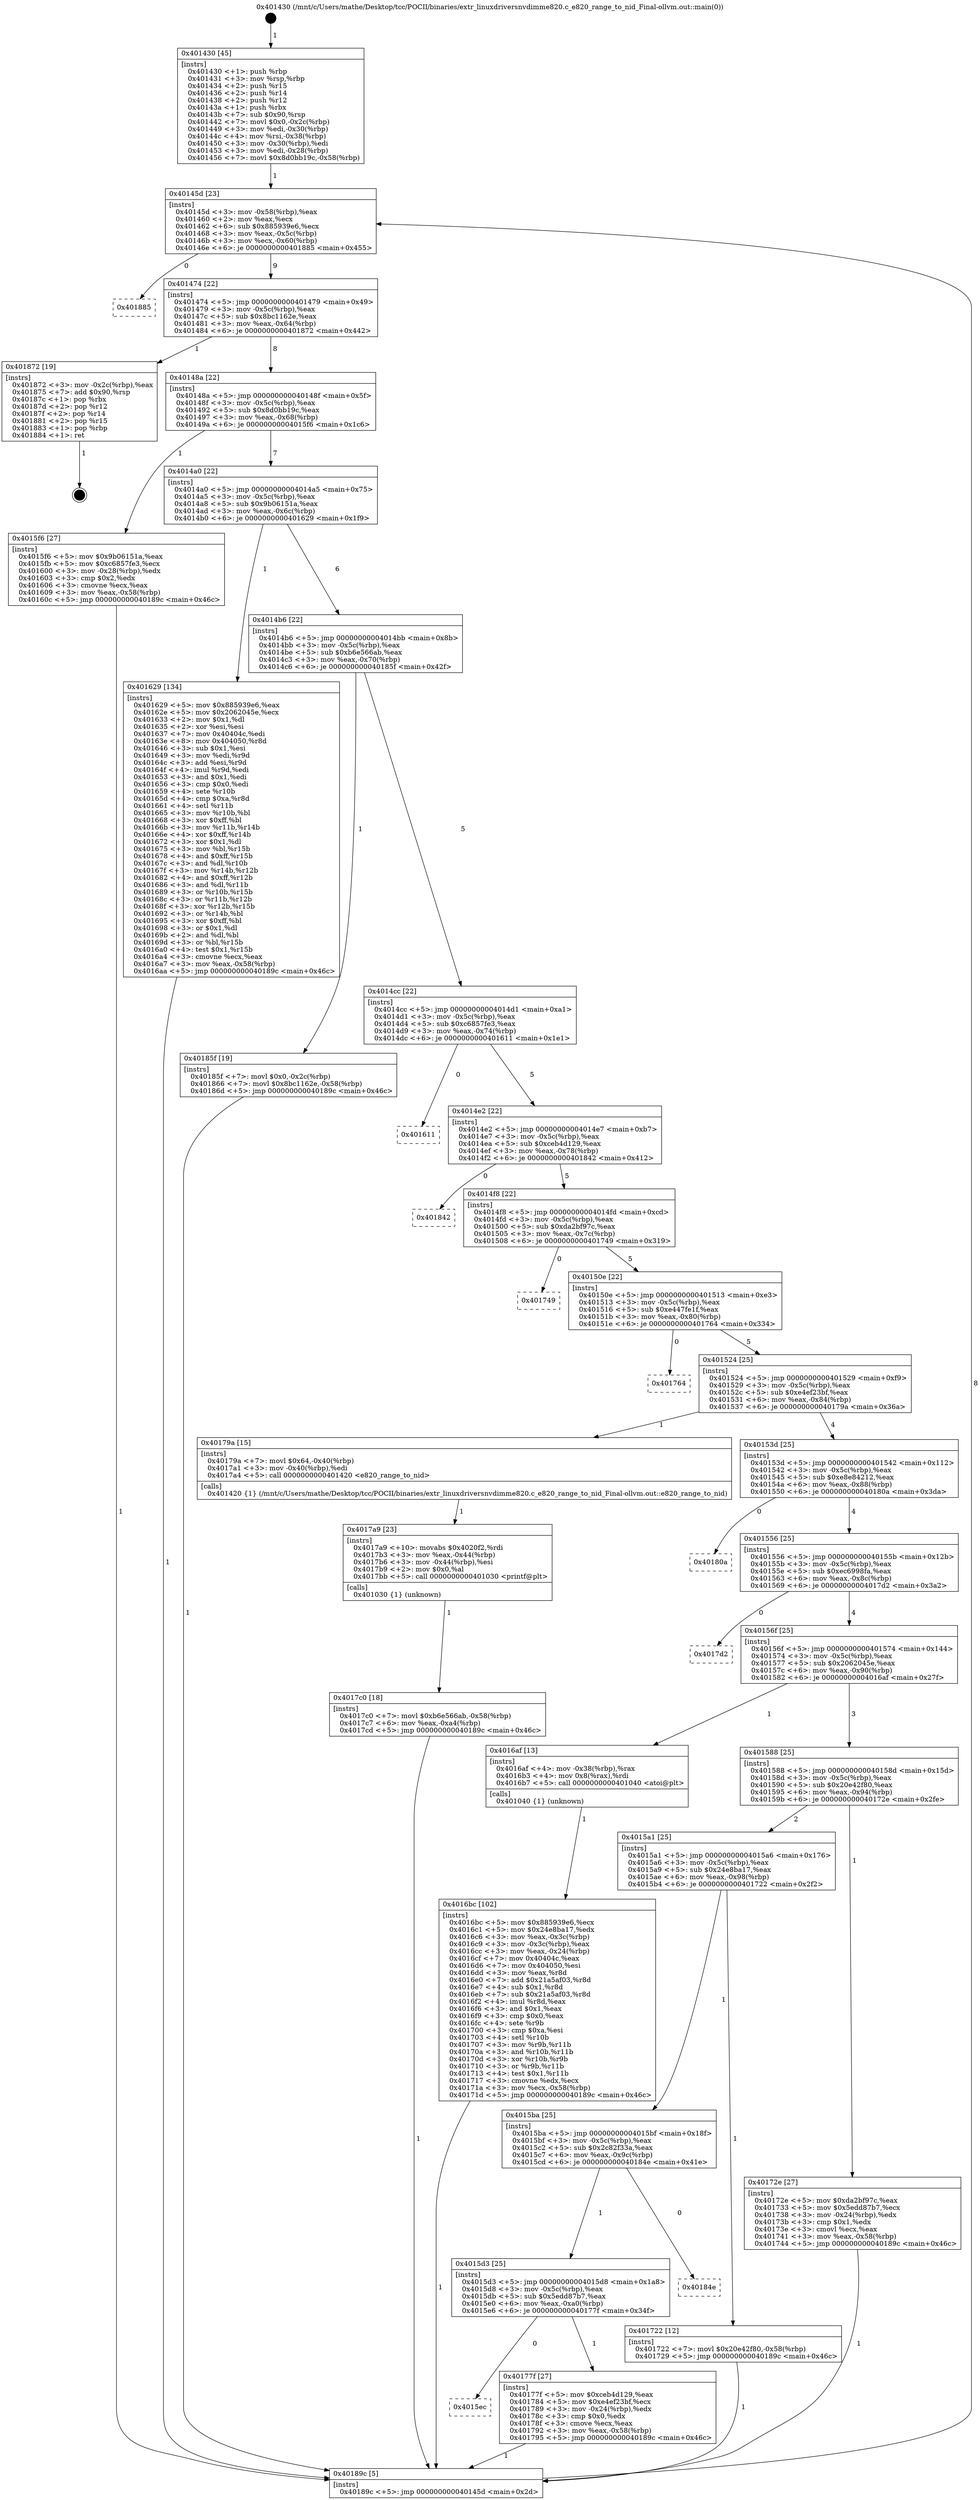 digraph "0x401430" {
  label = "0x401430 (/mnt/c/Users/mathe/Desktop/tcc/POCII/binaries/extr_linuxdriversnvdimme820.c_e820_range_to_nid_Final-ollvm.out::main(0))"
  labelloc = "t"
  node[shape=record]

  Entry [label="",width=0.3,height=0.3,shape=circle,fillcolor=black,style=filled]
  "0x40145d" [label="{
     0x40145d [23]\l
     | [instrs]\l
     &nbsp;&nbsp;0x40145d \<+3\>: mov -0x58(%rbp),%eax\l
     &nbsp;&nbsp;0x401460 \<+2\>: mov %eax,%ecx\l
     &nbsp;&nbsp;0x401462 \<+6\>: sub $0x885939e6,%ecx\l
     &nbsp;&nbsp;0x401468 \<+3\>: mov %eax,-0x5c(%rbp)\l
     &nbsp;&nbsp;0x40146b \<+3\>: mov %ecx,-0x60(%rbp)\l
     &nbsp;&nbsp;0x40146e \<+6\>: je 0000000000401885 \<main+0x455\>\l
  }"]
  "0x401885" [label="{
     0x401885\l
  }", style=dashed]
  "0x401474" [label="{
     0x401474 [22]\l
     | [instrs]\l
     &nbsp;&nbsp;0x401474 \<+5\>: jmp 0000000000401479 \<main+0x49\>\l
     &nbsp;&nbsp;0x401479 \<+3\>: mov -0x5c(%rbp),%eax\l
     &nbsp;&nbsp;0x40147c \<+5\>: sub $0x8bc1162e,%eax\l
     &nbsp;&nbsp;0x401481 \<+3\>: mov %eax,-0x64(%rbp)\l
     &nbsp;&nbsp;0x401484 \<+6\>: je 0000000000401872 \<main+0x442\>\l
  }"]
  Exit [label="",width=0.3,height=0.3,shape=circle,fillcolor=black,style=filled,peripheries=2]
  "0x401872" [label="{
     0x401872 [19]\l
     | [instrs]\l
     &nbsp;&nbsp;0x401872 \<+3\>: mov -0x2c(%rbp),%eax\l
     &nbsp;&nbsp;0x401875 \<+7\>: add $0x90,%rsp\l
     &nbsp;&nbsp;0x40187c \<+1\>: pop %rbx\l
     &nbsp;&nbsp;0x40187d \<+2\>: pop %r12\l
     &nbsp;&nbsp;0x40187f \<+2\>: pop %r14\l
     &nbsp;&nbsp;0x401881 \<+2\>: pop %r15\l
     &nbsp;&nbsp;0x401883 \<+1\>: pop %rbp\l
     &nbsp;&nbsp;0x401884 \<+1\>: ret\l
  }"]
  "0x40148a" [label="{
     0x40148a [22]\l
     | [instrs]\l
     &nbsp;&nbsp;0x40148a \<+5\>: jmp 000000000040148f \<main+0x5f\>\l
     &nbsp;&nbsp;0x40148f \<+3\>: mov -0x5c(%rbp),%eax\l
     &nbsp;&nbsp;0x401492 \<+5\>: sub $0x8d0bb19c,%eax\l
     &nbsp;&nbsp;0x401497 \<+3\>: mov %eax,-0x68(%rbp)\l
     &nbsp;&nbsp;0x40149a \<+6\>: je 00000000004015f6 \<main+0x1c6\>\l
  }"]
  "0x4017c0" [label="{
     0x4017c0 [18]\l
     | [instrs]\l
     &nbsp;&nbsp;0x4017c0 \<+7\>: movl $0xb6e566ab,-0x58(%rbp)\l
     &nbsp;&nbsp;0x4017c7 \<+6\>: mov %eax,-0xa4(%rbp)\l
     &nbsp;&nbsp;0x4017cd \<+5\>: jmp 000000000040189c \<main+0x46c\>\l
  }"]
  "0x4015f6" [label="{
     0x4015f6 [27]\l
     | [instrs]\l
     &nbsp;&nbsp;0x4015f6 \<+5\>: mov $0x9b06151a,%eax\l
     &nbsp;&nbsp;0x4015fb \<+5\>: mov $0xc6857fe3,%ecx\l
     &nbsp;&nbsp;0x401600 \<+3\>: mov -0x28(%rbp),%edx\l
     &nbsp;&nbsp;0x401603 \<+3\>: cmp $0x2,%edx\l
     &nbsp;&nbsp;0x401606 \<+3\>: cmovne %ecx,%eax\l
     &nbsp;&nbsp;0x401609 \<+3\>: mov %eax,-0x58(%rbp)\l
     &nbsp;&nbsp;0x40160c \<+5\>: jmp 000000000040189c \<main+0x46c\>\l
  }"]
  "0x4014a0" [label="{
     0x4014a0 [22]\l
     | [instrs]\l
     &nbsp;&nbsp;0x4014a0 \<+5\>: jmp 00000000004014a5 \<main+0x75\>\l
     &nbsp;&nbsp;0x4014a5 \<+3\>: mov -0x5c(%rbp),%eax\l
     &nbsp;&nbsp;0x4014a8 \<+5\>: sub $0x9b06151a,%eax\l
     &nbsp;&nbsp;0x4014ad \<+3\>: mov %eax,-0x6c(%rbp)\l
     &nbsp;&nbsp;0x4014b0 \<+6\>: je 0000000000401629 \<main+0x1f9\>\l
  }"]
  "0x40189c" [label="{
     0x40189c [5]\l
     | [instrs]\l
     &nbsp;&nbsp;0x40189c \<+5\>: jmp 000000000040145d \<main+0x2d\>\l
  }"]
  "0x401430" [label="{
     0x401430 [45]\l
     | [instrs]\l
     &nbsp;&nbsp;0x401430 \<+1\>: push %rbp\l
     &nbsp;&nbsp;0x401431 \<+3\>: mov %rsp,%rbp\l
     &nbsp;&nbsp;0x401434 \<+2\>: push %r15\l
     &nbsp;&nbsp;0x401436 \<+2\>: push %r14\l
     &nbsp;&nbsp;0x401438 \<+2\>: push %r12\l
     &nbsp;&nbsp;0x40143a \<+1\>: push %rbx\l
     &nbsp;&nbsp;0x40143b \<+7\>: sub $0x90,%rsp\l
     &nbsp;&nbsp;0x401442 \<+7\>: movl $0x0,-0x2c(%rbp)\l
     &nbsp;&nbsp;0x401449 \<+3\>: mov %edi,-0x30(%rbp)\l
     &nbsp;&nbsp;0x40144c \<+4\>: mov %rsi,-0x38(%rbp)\l
     &nbsp;&nbsp;0x401450 \<+3\>: mov -0x30(%rbp),%edi\l
     &nbsp;&nbsp;0x401453 \<+3\>: mov %edi,-0x28(%rbp)\l
     &nbsp;&nbsp;0x401456 \<+7\>: movl $0x8d0bb19c,-0x58(%rbp)\l
  }"]
  "0x4017a9" [label="{
     0x4017a9 [23]\l
     | [instrs]\l
     &nbsp;&nbsp;0x4017a9 \<+10\>: movabs $0x4020f2,%rdi\l
     &nbsp;&nbsp;0x4017b3 \<+3\>: mov %eax,-0x44(%rbp)\l
     &nbsp;&nbsp;0x4017b6 \<+3\>: mov -0x44(%rbp),%esi\l
     &nbsp;&nbsp;0x4017b9 \<+2\>: mov $0x0,%al\l
     &nbsp;&nbsp;0x4017bb \<+5\>: call 0000000000401030 \<printf@plt\>\l
     | [calls]\l
     &nbsp;&nbsp;0x401030 \{1\} (unknown)\l
  }"]
  "0x401629" [label="{
     0x401629 [134]\l
     | [instrs]\l
     &nbsp;&nbsp;0x401629 \<+5\>: mov $0x885939e6,%eax\l
     &nbsp;&nbsp;0x40162e \<+5\>: mov $0x2062045e,%ecx\l
     &nbsp;&nbsp;0x401633 \<+2\>: mov $0x1,%dl\l
     &nbsp;&nbsp;0x401635 \<+2\>: xor %esi,%esi\l
     &nbsp;&nbsp;0x401637 \<+7\>: mov 0x40404c,%edi\l
     &nbsp;&nbsp;0x40163e \<+8\>: mov 0x404050,%r8d\l
     &nbsp;&nbsp;0x401646 \<+3\>: sub $0x1,%esi\l
     &nbsp;&nbsp;0x401649 \<+3\>: mov %edi,%r9d\l
     &nbsp;&nbsp;0x40164c \<+3\>: add %esi,%r9d\l
     &nbsp;&nbsp;0x40164f \<+4\>: imul %r9d,%edi\l
     &nbsp;&nbsp;0x401653 \<+3\>: and $0x1,%edi\l
     &nbsp;&nbsp;0x401656 \<+3\>: cmp $0x0,%edi\l
     &nbsp;&nbsp;0x401659 \<+4\>: sete %r10b\l
     &nbsp;&nbsp;0x40165d \<+4\>: cmp $0xa,%r8d\l
     &nbsp;&nbsp;0x401661 \<+4\>: setl %r11b\l
     &nbsp;&nbsp;0x401665 \<+3\>: mov %r10b,%bl\l
     &nbsp;&nbsp;0x401668 \<+3\>: xor $0xff,%bl\l
     &nbsp;&nbsp;0x40166b \<+3\>: mov %r11b,%r14b\l
     &nbsp;&nbsp;0x40166e \<+4\>: xor $0xff,%r14b\l
     &nbsp;&nbsp;0x401672 \<+3\>: xor $0x1,%dl\l
     &nbsp;&nbsp;0x401675 \<+3\>: mov %bl,%r15b\l
     &nbsp;&nbsp;0x401678 \<+4\>: and $0xff,%r15b\l
     &nbsp;&nbsp;0x40167c \<+3\>: and %dl,%r10b\l
     &nbsp;&nbsp;0x40167f \<+3\>: mov %r14b,%r12b\l
     &nbsp;&nbsp;0x401682 \<+4\>: and $0xff,%r12b\l
     &nbsp;&nbsp;0x401686 \<+3\>: and %dl,%r11b\l
     &nbsp;&nbsp;0x401689 \<+3\>: or %r10b,%r15b\l
     &nbsp;&nbsp;0x40168c \<+3\>: or %r11b,%r12b\l
     &nbsp;&nbsp;0x40168f \<+3\>: xor %r12b,%r15b\l
     &nbsp;&nbsp;0x401692 \<+3\>: or %r14b,%bl\l
     &nbsp;&nbsp;0x401695 \<+3\>: xor $0xff,%bl\l
     &nbsp;&nbsp;0x401698 \<+3\>: or $0x1,%dl\l
     &nbsp;&nbsp;0x40169b \<+2\>: and %dl,%bl\l
     &nbsp;&nbsp;0x40169d \<+3\>: or %bl,%r15b\l
     &nbsp;&nbsp;0x4016a0 \<+4\>: test $0x1,%r15b\l
     &nbsp;&nbsp;0x4016a4 \<+3\>: cmovne %ecx,%eax\l
     &nbsp;&nbsp;0x4016a7 \<+3\>: mov %eax,-0x58(%rbp)\l
     &nbsp;&nbsp;0x4016aa \<+5\>: jmp 000000000040189c \<main+0x46c\>\l
  }"]
  "0x4014b6" [label="{
     0x4014b6 [22]\l
     | [instrs]\l
     &nbsp;&nbsp;0x4014b6 \<+5\>: jmp 00000000004014bb \<main+0x8b\>\l
     &nbsp;&nbsp;0x4014bb \<+3\>: mov -0x5c(%rbp),%eax\l
     &nbsp;&nbsp;0x4014be \<+5\>: sub $0xb6e566ab,%eax\l
     &nbsp;&nbsp;0x4014c3 \<+3\>: mov %eax,-0x70(%rbp)\l
     &nbsp;&nbsp;0x4014c6 \<+6\>: je 000000000040185f \<main+0x42f\>\l
  }"]
  "0x4015ec" [label="{
     0x4015ec\l
  }", style=dashed]
  "0x40185f" [label="{
     0x40185f [19]\l
     | [instrs]\l
     &nbsp;&nbsp;0x40185f \<+7\>: movl $0x0,-0x2c(%rbp)\l
     &nbsp;&nbsp;0x401866 \<+7\>: movl $0x8bc1162e,-0x58(%rbp)\l
     &nbsp;&nbsp;0x40186d \<+5\>: jmp 000000000040189c \<main+0x46c\>\l
  }"]
  "0x4014cc" [label="{
     0x4014cc [22]\l
     | [instrs]\l
     &nbsp;&nbsp;0x4014cc \<+5\>: jmp 00000000004014d1 \<main+0xa1\>\l
     &nbsp;&nbsp;0x4014d1 \<+3\>: mov -0x5c(%rbp),%eax\l
     &nbsp;&nbsp;0x4014d4 \<+5\>: sub $0xc6857fe3,%eax\l
     &nbsp;&nbsp;0x4014d9 \<+3\>: mov %eax,-0x74(%rbp)\l
     &nbsp;&nbsp;0x4014dc \<+6\>: je 0000000000401611 \<main+0x1e1\>\l
  }"]
  "0x40177f" [label="{
     0x40177f [27]\l
     | [instrs]\l
     &nbsp;&nbsp;0x40177f \<+5\>: mov $0xceb4d129,%eax\l
     &nbsp;&nbsp;0x401784 \<+5\>: mov $0xe4ef23bf,%ecx\l
     &nbsp;&nbsp;0x401789 \<+3\>: mov -0x24(%rbp),%edx\l
     &nbsp;&nbsp;0x40178c \<+3\>: cmp $0x0,%edx\l
     &nbsp;&nbsp;0x40178f \<+3\>: cmove %ecx,%eax\l
     &nbsp;&nbsp;0x401792 \<+3\>: mov %eax,-0x58(%rbp)\l
     &nbsp;&nbsp;0x401795 \<+5\>: jmp 000000000040189c \<main+0x46c\>\l
  }"]
  "0x401611" [label="{
     0x401611\l
  }", style=dashed]
  "0x4014e2" [label="{
     0x4014e2 [22]\l
     | [instrs]\l
     &nbsp;&nbsp;0x4014e2 \<+5\>: jmp 00000000004014e7 \<main+0xb7\>\l
     &nbsp;&nbsp;0x4014e7 \<+3\>: mov -0x5c(%rbp),%eax\l
     &nbsp;&nbsp;0x4014ea \<+5\>: sub $0xceb4d129,%eax\l
     &nbsp;&nbsp;0x4014ef \<+3\>: mov %eax,-0x78(%rbp)\l
     &nbsp;&nbsp;0x4014f2 \<+6\>: je 0000000000401842 \<main+0x412\>\l
  }"]
  "0x4015d3" [label="{
     0x4015d3 [25]\l
     | [instrs]\l
     &nbsp;&nbsp;0x4015d3 \<+5\>: jmp 00000000004015d8 \<main+0x1a8\>\l
     &nbsp;&nbsp;0x4015d8 \<+3\>: mov -0x5c(%rbp),%eax\l
     &nbsp;&nbsp;0x4015db \<+5\>: sub $0x5edd87b7,%eax\l
     &nbsp;&nbsp;0x4015e0 \<+6\>: mov %eax,-0xa0(%rbp)\l
     &nbsp;&nbsp;0x4015e6 \<+6\>: je 000000000040177f \<main+0x34f\>\l
  }"]
  "0x401842" [label="{
     0x401842\l
  }", style=dashed]
  "0x4014f8" [label="{
     0x4014f8 [22]\l
     | [instrs]\l
     &nbsp;&nbsp;0x4014f8 \<+5\>: jmp 00000000004014fd \<main+0xcd\>\l
     &nbsp;&nbsp;0x4014fd \<+3\>: mov -0x5c(%rbp),%eax\l
     &nbsp;&nbsp;0x401500 \<+5\>: sub $0xda2bf97c,%eax\l
     &nbsp;&nbsp;0x401505 \<+3\>: mov %eax,-0x7c(%rbp)\l
     &nbsp;&nbsp;0x401508 \<+6\>: je 0000000000401749 \<main+0x319\>\l
  }"]
  "0x40184e" [label="{
     0x40184e\l
  }", style=dashed]
  "0x401749" [label="{
     0x401749\l
  }", style=dashed]
  "0x40150e" [label="{
     0x40150e [22]\l
     | [instrs]\l
     &nbsp;&nbsp;0x40150e \<+5\>: jmp 0000000000401513 \<main+0xe3\>\l
     &nbsp;&nbsp;0x401513 \<+3\>: mov -0x5c(%rbp),%eax\l
     &nbsp;&nbsp;0x401516 \<+5\>: sub $0xe447fe1f,%eax\l
     &nbsp;&nbsp;0x40151b \<+3\>: mov %eax,-0x80(%rbp)\l
     &nbsp;&nbsp;0x40151e \<+6\>: je 0000000000401764 \<main+0x334\>\l
  }"]
  "0x4015ba" [label="{
     0x4015ba [25]\l
     | [instrs]\l
     &nbsp;&nbsp;0x4015ba \<+5\>: jmp 00000000004015bf \<main+0x18f\>\l
     &nbsp;&nbsp;0x4015bf \<+3\>: mov -0x5c(%rbp),%eax\l
     &nbsp;&nbsp;0x4015c2 \<+5\>: sub $0x2c82f33a,%eax\l
     &nbsp;&nbsp;0x4015c7 \<+6\>: mov %eax,-0x9c(%rbp)\l
     &nbsp;&nbsp;0x4015cd \<+6\>: je 000000000040184e \<main+0x41e\>\l
  }"]
  "0x401764" [label="{
     0x401764\l
  }", style=dashed]
  "0x401524" [label="{
     0x401524 [25]\l
     | [instrs]\l
     &nbsp;&nbsp;0x401524 \<+5\>: jmp 0000000000401529 \<main+0xf9\>\l
     &nbsp;&nbsp;0x401529 \<+3\>: mov -0x5c(%rbp),%eax\l
     &nbsp;&nbsp;0x40152c \<+5\>: sub $0xe4ef23bf,%eax\l
     &nbsp;&nbsp;0x401531 \<+6\>: mov %eax,-0x84(%rbp)\l
     &nbsp;&nbsp;0x401537 \<+6\>: je 000000000040179a \<main+0x36a\>\l
  }"]
  "0x401722" [label="{
     0x401722 [12]\l
     | [instrs]\l
     &nbsp;&nbsp;0x401722 \<+7\>: movl $0x20e42f80,-0x58(%rbp)\l
     &nbsp;&nbsp;0x401729 \<+5\>: jmp 000000000040189c \<main+0x46c\>\l
  }"]
  "0x40179a" [label="{
     0x40179a [15]\l
     | [instrs]\l
     &nbsp;&nbsp;0x40179a \<+7\>: movl $0x64,-0x40(%rbp)\l
     &nbsp;&nbsp;0x4017a1 \<+3\>: mov -0x40(%rbp),%edi\l
     &nbsp;&nbsp;0x4017a4 \<+5\>: call 0000000000401420 \<e820_range_to_nid\>\l
     | [calls]\l
     &nbsp;&nbsp;0x401420 \{1\} (/mnt/c/Users/mathe/Desktop/tcc/POCII/binaries/extr_linuxdriversnvdimme820.c_e820_range_to_nid_Final-ollvm.out::e820_range_to_nid)\l
  }"]
  "0x40153d" [label="{
     0x40153d [25]\l
     | [instrs]\l
     &nbsp;&nbsp;0x40153d \<+5\>: jmp 0000000000401542 \<main+0x112\>\l
     &nbsp;&nbsp;0x401542 \<+3\>: mov -0x5c(%rbp),%eax\l
     &nbsp;&nbsp;0x401545 \<+5\>: sub $0xe8e84212,%eax\l
     &nbsp;&nbsp;0x40154a \<+6\>: mov %eax,-0x88(%rbp)\l
     &nbsp;&nbsp;0x401550 \<+6\>: je 000000000040180a \<main+0x3da\>\l
  }"]
  "0x4015a1" [label="{
     0x4015a1 [25]\l
     | [instrs]\l
     &nbsp;&nbsp;0x4015a1 \<+5\>: jmp 00000000004015a6 \<main+0x176\>\l
     &nbsp;&nbsp;0x4015a6 \<+3\>: mov -0x5c(%rbp),%eax\l
     &nbsp;&nbsp;0x4015a9 \<+5\>: sub $0x24e8ba17,%eax\l
     &nbsp;&nbsp;0x4015ae \<+6\>: mov %eax,-0x98(%rbp)\l
     &nbsp;&nbsp;0x4015b4 \<+6\>: je 0000000000401722 \<main+0x2f2\>\l
  }"]
  "0x40180a" [label="{
     0x40180a\l
  }", style=dashed]
  "0x401556" [label="{
     0x401556 [25]\l
     | [instrs]\l
     &nbsp;&nbsp;0x401556 \<+5\>: jmp 000000000040155b \<main+0x12b\>\l
     &nbsp;&nbsp;0x40155b \<+3\>: mov -0x5c(%rbp),%eax\l
     &nbsp;&nbsp;0x40155e \<+5\>: sub $0xec6998fa,%eax\l
     &nbsp;&nbsp;0x401563 \<+6\>: mov %eax,-0x8c(%rbp)\l
     &nbsp;&nbsp;0x401569 \<+6\>: je 00000000004017d2 \<main+0x3a2\>\l
  }"]
  "0x40172e" [label="{
     0x40172e [27]\l
     | [instrs]\l
     &nbsp;&nbsp;0x40172e \<+5\>: mov $0xda2bf97c,%eax\l
     &nbsp;&nbsp;0x401733 \<+5\>: mov $0x5edd87b7,%ecx\l
     &nbsp;&nbsp;0x401738 \<+3\>: mov -0x24(%rbp),%edx\l
     &nbsp;&nbsp;0x40173b \<+3\>: cmp $0x1,%edx\l
     &nbsp;&nbsp;0x40173e \<+3\>: cmovl %ecx,%eax\l
     &nbsp;&nbsp;0x401741 \<+3\>: mov %eax,-0x58(%rbp)\l
     &nbsp;&nbsp;0x401744 \<+5\>: jmp 000000000040189c \<main+0x46c\>\l
  }"]
  "0x4017d2" [label="{
     0x4017d2\l
  }", style=dashed]
  "0x40156f" [label="{
     0x40156f [25]\l
     | [instrs]\l
     &nbsp;&nbsp;0x40156f \<+5\>: jmp 0000000000401574 \<main+0x144\>\l
     &nbsp;&nbsp;0x401574 \<+3\>: mov -0x5c(%rbp),%eax\l
     &nbsp;&nbsp;0x401577 \<+5\>: sub $0x2062045e,%eax\l
     &nbsp;&nbsp;0x40157c \<+6\>: mov %eax,-0x90(%rbp)\l
     &nbsp;&nbsp;0x401582 \<+6\>: je 00000000004016af \<main+0x27f\>\l
  }"]
  "0x4016bc" [label="{
     0x4016bc [102]\l
     | [instrs]\l
     &nbsp;&nbsp;0x4016bc \<+5\>: mov $0x885939e6,%ecx\l
     &nbsp;&nbsp;0x4016c1 \<+5\>: mov $0x24e8ba17,%edx\l
     &nbsp;&nbsp;0x4016c6 \<+3\>: mov %eax,-0x3c(%rbp)\l
     &nbsp;&nbsp;0x4016c9 \<+3\>: mov -0x3c(%rbp),%eax\l
     &nbsp;&nbsp;0x4016cc \<+3\>: mov %eax,-0x24(%rbp)\l
     &nbsp;&nbsp;0x4016cf \<+7\>: mov 0x40404c,%eax\l
     &nbsp;&nbsp;0x4016d6 \<+7\>: mov 0x404050,%esi\l
     &nbsp;&nbsp;0x4016dd \<+3\>: mov %eax,%r8d\l
     &nbsp;&nbsp;0x4016e0 \<+7\>: add $0x21a5af03,%r8d\l
     &nbsp;&nbsp;0x4016e7 \<+4\>: sub $0x1,%r8d\l
     &nbsp;&nbsp;0x4016eb \<+7\>: sub $0x21a5af03,%r8d\l
     &nbsp;&nbsp;0x4016f2 \<+4\>: imul %r8d,%eax\l
     &nbsp;&nbsp;0x4016f6 \<+3\>: and $0x1,%eax\l
     &nbsp;&nbsp;0x4016f9 \<+3\>: cmp $0x0,%eax\l
     &nbsp;&nbsp;0x4016fc \<+4\>: sete %r9b\l
     &nbsp;&nbsp;0x401700 \<+3\>: cmp $0xa,%esi\l
     &nbsp;&nbsp;0x401703 \<+4\>: setl %r10b\l
     &nbsp;&nbsp;0x401707 \<+3\>: mov %r9b,%r11b\l
     &nbsp;&nbsp;0x40170a \<+3\>: and %r10b,%r11b\l
     &nbsp;&nbsp;0x40170d \<+3\>: xor %r10b,%r9b\l
     &nbsp;&nbsp;0x401710 \<+3\>: or %r9b,%r11b\l
     &nbsp;&nbsp;0x401713 \<+4\>: test $0x1,%r11b\l
     &nbsp;&nbsp;0x401717 \<+3\>: cmovne %edx,%ecx\l
     &nbsp;&nbsp;0x40171a \<+3\>: mov %ecx,-0x58(%rbp)\l
     &nbsp;&nbsp;0x40171d \<+5\>: jmp 000000000040189c \<main+0x46c\>\l
  }"]
  "0x4016af" [label="{
     0x4016af [13]\l
     | [instrs]\l
     &nbsp;&nbsp;0x4016af \<+4\>: mov -0x38(%rbp),%rax\l
     &nbsp;&nbsp;0x4016b3 \<+4\>: mov 0x8(%rax),%rdi\l
     &nbsp;&nbsp;0x4016b7 \<+5\>: call 0000000000401040 \<atoi@plt\>\l
     | [calls]\l
     &nbsp;&nbsp;0x401040 \{1\} (unknown)\l
  }"]
  "0x401588" [label="{
     0x401588 [25]\l
     | [instrs]\l
     &nbsp;&nbsp;0x401588 \<+5\>: jmp 000000000040158d \<main+0x15d\>\l
     &nbsp;&nbsp;0x40158d \<+3\>: mov -0x5c(%rbp),%eax\l
     &nbsp;&nbsp;0x401590 \<+5\>: sub $0x20e42f80,%eax\l
     &nbsp;&nbsp;0x401595 \<+6\>: mov %eax,-0x94(%rbp)\l
     &nbsp;&nbsp;0x40159b \<+6\>: je 000000000040172e \<main+0x2fe\>\l
  }"]
  Entry -> "0x401430" [label=" 1"]
  "0x40145d" -> "0x401885" [label=" 0"]
  "0x40145d" -> "0x401474" [label=" 9"]
  "0x401872" -> Exit [label=" 1"]
  "0x401474" -> "0x401872" [label=" 1"]
  "0x401474" -> "0x40148a" [label=" 8"]
  "0x40185f" -> "0x40189c" [label=" 1"]
  "0x40148a" -> "0x4015f6" [label=" 1"]
  "0x40148a" -> "0x4014a0" [label=" 7"]
  "0x4015f6" -> "0x40189c" [label=" 1"]
  "0x401430" -> "0x40145d" [label=" 1"]
  "0x40189c" -> "0x40145d" [label=" 8"]
  "0x4017c0" -> "0x40189c" [label=" 1"]
  "0x4014a0" -> "0x401629" [label=" 1"]
  "0x4014a0" -> "0x4014b6" [label=" 6"]
  "0x401629" -> "0x40189c" [label=" 1"]
  "0x4017a9" -> "0x4017c0" [label=" 1"]
  "0x4014b6" -> "0x40185f" [label=" 1"]
  "0x4014b6" -> "0x4014cc" [label=" 5"]
  "0x40179a" -> "0x4017a9" [label=" 1"]
  "0x4014cc" -> "0x401611" [label=" 0"]
  "0x4014cc" -> "0x4014e2" [label=" 5"]
  "0x40177f" -> "0x40189c" [label=" 1"]
  "0x4014e2" -> "0x401842" [label=" 0"]
  "0x4014e2" -> "0x4014f8" [label=" 5"]
  "0x4015d3" -> "0x40177f" [label=" 1"]
  "0x4014f8" -> "0x401749" [label=" 0"]
  "0x4014f8" -> "0x40150e" [label=" 5"]
  "0x4015d3" -> "0x4015ec" [label=" 0"]
  "0x40150e" -> "0x401764" [label=" 0"]
  "0x40150e" -> "0x401524" [label=" 5"]
  "0x4015ba" -> "0x40184e" [label=" 0"]
  "0x401524" -> "0x40179a" [label=" 1"]
  "0x401524" -> "0x40153d" [label=" 4"]
  "0x4015ba" -> "0x4015d3" [label=" 1"]
  "0x40153d" -> "0x40180a" [label=" 0"]
  "0x40153d" -> "0x401556" [label=" 4"]
  "0x401722" -> "0x40189c" [label=" 1"]
  "0x401556" -> "0x4017d2" [label=" 0"]
  "0x401556" -> "0x40156f" [label=" 4"]
  "0x4015a1" -> "0x4015ba" [label=" 1"]
  "0x40156f" -> "0x4016af" [label=" 1"]
  "0x40156f" -> "0x401588" [label=" 3"]
  "0x4016af" -> "0x4016bc" [label=" 1"]
  "0x4016bc" -> "0x40189c" [label=" 1"]
  "0x4015a1" -> "0x401722" [label=" 1"]
  "0x401588" -> "0x40172e" [label=" 1"]
  "0x401588" -> "0x4015a1" [label=" 2"]
  "0x40172e" -> "0x40189c" [label=" 1"]
}
